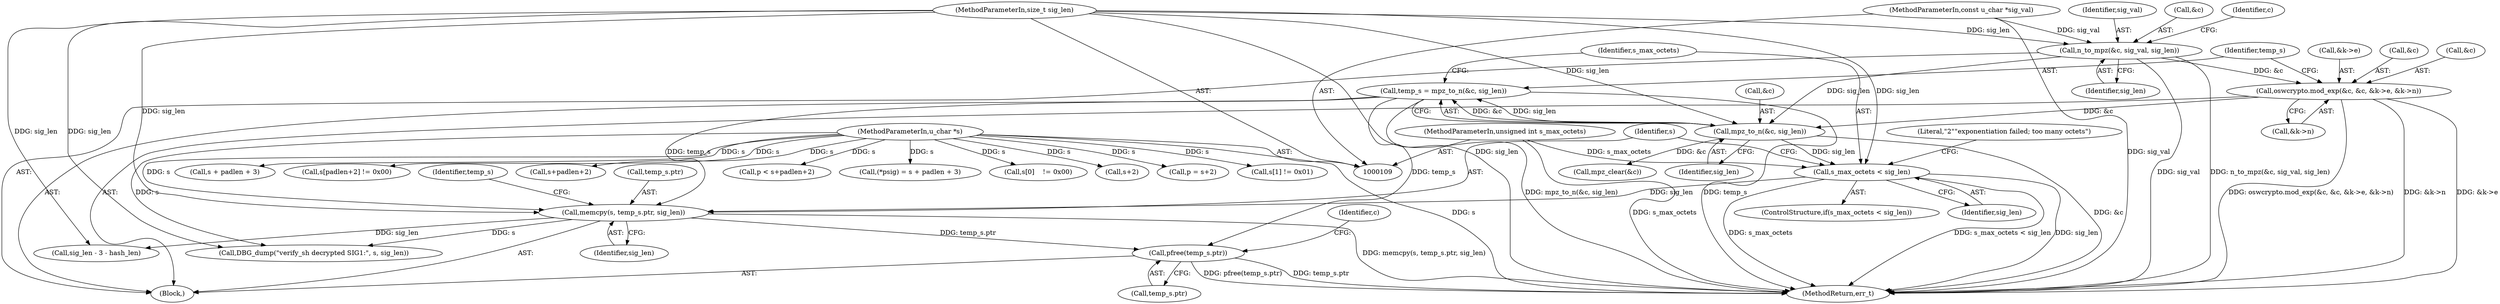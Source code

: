 digraph "0_Openswan_9eaa6c2a823c1d2b58913506a15f9474bf857a3d@API" {
"1000159" [label="(Call,pfree(temp_s.ptr))"];
"1000140" [label="(Call,temp_s = mpz_to_n(&c, sig_len))"];
"1000142" [label="(Call,mpz_to_n(&c, sig_len))"];
"1000127" [label="(Call,oswcrypto.mod_exp(&c, &c, &k->e, &k->n))"];
"1000122" [label="(Call,n_to_mpz(&c, sig_val, sig_len))"];
"1000115" [label="(MethodParameterIn,const u_char *sig_val)"];
"1000116" [label="(MethodParameterIn,size_t sig_len)"];
"1000153" [label="(Call,memcpy(s, temp_s.ptr, sig_len))"];
"1000111" [label="(MethodParameterIn,u_char *s)"];
"1000147" [label="(Call,s_max_octets < sig_len)"];
"1000112" [label="(MethodParameterIn,unsigned int s_max_octets)"];
"1000149" [label="(Identifier,sig_len)"];
"1000142" [label="(Call,mpz_to_n(&c, sig_len))"];
"1000213" [label="(Call,s + padlen + 3)"];
"1000130" [label="(Call,&c)"];
"1000129" [label="(Identifier,c)"];
"1000175" [label="(Call,DBG_dump(\"verify_sh decrypted SIG1:\", s, sig_len))"];
"1000111" [label="(MethodParameterIn,u_char *s)"];
"1000158" [label="(Identifier,sig_len)"];
"1000119" [label="(Block,)"];
"1000161" [label="(Identifier,temp_s)"];
"1000200" [label="(Call,s[padlen+2] != 0x00)"];
"1000254" [label="(MethodReturn,err_t)"];
"1000232" [label="(Call,s+padlen+2)"];
"1000165" [label="(Identifier,c)"];
"1000163" [label="(Call,mpz_clear(&c))"];
"1000160" [label="(Call,temp_s.ptr)"];
"1000159" [label="(Call,pfree(temp_s.ptr))"];
"1000132" [label="(Call,&k->e)"];
"1000125" [label="(Identifier,sig_val)"];
"1000230" [label="(Call,p < s+padlen+2)"];
"1000143" [label="(Call,&c)"];
"1000210" [label="(Call,(*psig) = s + padlen + 3)"];
"1000122" [label="(Call,n_to_mpz(&c, sig_val, sig_len))"];
"1000115" [label="(MethodParameterIn,const u_char *sig_val)"];
"1000140" [label="(Call,temp_s = mpz_to_n(&c, sig_len))"];
"1000155" [label="(Call,temp_s.ptr)"];
"1000189" [label="(Call,s[0]    != 0x00)"];
"1000126" [label="(Identifier,sig_len)"];
"1000147" [label="(Call,s_max_octets < sig_len)"];
"1000141" [label="(Identifier,temp_s)"];
"1000168" [label="(Call,sig_len - 3 - hash_len)"];
"1000123" [label="(Call,&c)"];
"1000128" [label="(Call,&c)"];
"1000136" [label="(Call,&k->n)"];
"1000116" [label="(MethodParameterIn,size_t sig_len)"];
"1000227" [label="(Call,s+2)"];
"1000152" [label="(Literal,\"2\"\"exponentiation failed; too many octets\")"];
"1000225" [label="(Call,p = s+2)"];
"1000127" [label="(Call,oswcrypto.mod_exp(&c, &c, &k->e, &k->n))"];
"1000154" [label="(Identifier,s)"];
"1000112" [label="(MethodParameterIn,unsigned int s_max_octets)"];
"1000195" [label="(Call,s[1] != 0x01)"];
"1000146" [label="(ControlStructure,if(s_max_octets < sig_len))"];
"1000148" [label="(Identifier,s_max_octets)"];
"1000153" [label="(Call,memcpy(s, temp_s.ptr, sig_len))"];
"1000145" [label="(Identifier,sig_len)"];
"1000159" -> "1000119"  [label="AST: "];
"1000159" -> "1000160"  [label="CFG: "];
"1000160" -> "1000159"  [label="AST: "];
"1000165" -> "1000159"  [label="CFG: "];
"1000159" -> "1000254"  [label="DDG: pfree(temp_s.ptr)"];
"1000159" -> "1000254"  [label="DDG: temp_s.ptr"];
"1000140" -> "1000159"  [label="DDG: temp_s"];
"1000153" -> "1000159"  [label="DDG: temp_s.ptr"];
"1000140" -> "1000119"  [label="AST: "];
"1000140" -> "1000142"  [label="CFG: "];
"1000141" -> "1000140"  [label="AST: "];
"1000142" -> "1000140"  [label="AST: "];
"1000148" -> "1000140"  [label="CFG: "];
"1000140" -> "1000254"  [label="DDG: mpz_to_n(&c, sig_len)"];
"1000140" -> "1000254"  [label="DDG: temp_s"];
"1000142" -> "1000140"  [label="DDG: &c"];
"1000142" -> "1000140"  [label="DDG: sig_len"];
"1000140" -> "1000153"  [label="DDG: temp_s"];
"1000142" -> "1000145"  [label="CFG: "];
"1000143" -> "1000142"  [label="AST: "];
"1000145" -> "1000142"  [label="AST: "];
"1000142" -> "1000254"  [label="DDG: &c"];
"1000127" -> "1000142"  [label="DDG: &c"];
"1000122" -> "1000142"  [label="DDG: sig_len"];
"1000116" -> "1000142"  [label="DDG: sig_len"];
"1000142" -> "1000147"  [label="DDG: sig_len"];
"1000142" -> "1000163"  [label="DDG: &c"];
"1000127" -> "1000119"  [label="AST: "];
"1000127" -> "1000136"  [label="CFG: "];
"1000128" -> "1000127"  [label="AST: "];
"1000130" -> "1000127"  [label="AST: "];
"1000132" -> "1000127"  [label="AST: "];
"1000136" -> "1000127"  [label="AST: "];
"1000141" -> "1000127"  [label="CFG: "];
"1000127" -> "1000254"  [label="DDG: &k->e"];
"1000127" -> "1000254"  [label="DDG: oswcrypto.mod_exp(&c, &c, &k->e, &k->n)"];
"1000127" -> "1000254"  [label="DDG: &k->n"];
"1000122" -> "1000127"  [label="DDG: &c"];
"1000122" -> "1000119"  [label="AST: "];
"1000122" -> "1000126"  [label="CFG: "];
"1000123" -> "1000122"  [label="AST: "];
"1000125" -> "1000122"  [label="AST: "];
"1000126" -> "1000122"  [label="AST: "];
"1000129" -> "1000122"  [label="CFG: "];
"1000122" -> "1000254"  [label="DDG: sig_val"];
"1000122" -> "1000254"  [label="DDG: n_to_mpz(&c, sig_val, sig_len)"];
"1000115" -> "1000122"  [label="DDG: sig_val"];
"1000116" -> "1000122"  [label="DDG: sig_len"];
"1000115" -> "1000109"  [label="AST: "];
"1000115" -> "1000254"  [label="DDG: sig_val"];
"1000116" -> "1000109"  [label="AST: "];
"1000116" -> "1000254"  [label="DDG: sig_len"];
"1000116" -> "1000147"  [label="DDG: sig_len"];
"1000116" -> "1000153"  [label="DDG: sig_len"];
"1000116" -> "1000168"  [label="DDG: sig_len"];
"1000116" -> "1000175"  [label="DDG: sig_len"];
"1000153" -> "1000119"  [label="AST: "];
"1000153" -> "1000158"  [label="CFG: "];
"1000154" -> "1000153"  [label="AST: "];
"1000155" -> "1000153"  [label="AST: "];
"1000158" -> "1000153"  [label="AST: "];
"1000161" -> "1000153"  [label="CFG: "];
"1000153" -> "1000254"  [label="DDG: memcpy(s, temp_s.ptr, sig_len)"];
"1000111" -> "1000153"  [label="DDG: s"];
"1000147" -> "1000153"  [label="DDG: sig_len"];
"1000153" -> "1000168"  [label="DDG: sig_len"];
"1000153" -> "1000175"  [label="DDG: s"];
"1000111" -> "1000109"  [label="AST: "];
"1000111" -> "1000254"  [label="DDG: s"];
"1000111" -> "1000175"  [label="DDG: s"];
"1000111" -> "1000189"  [label="DDG: s"];
"1000111" -> "1000195"  [label="DDG: s"];
"1000111" -> "1000200"  [label="DDG: s"];
"1000111" -> "1000210"  [label="DDG: s"];
"1000111" -> "1000213"  [label="DDG: s"];
"1000111" -> "1000225"  [label="DDG: s"];
"1000111" -> "1000227"  [label="DDG: s"];
"1000111" -> "1000230"  [label="DDG: s"];
"1000111" -> "1000232"  [label="DDG: s"];
"1000147" -> "1000146"  [label="AST: "];
"1000147" -> "1000149"  [label="CFG: "];
"1000148" -> "1000147"  [label="AST: "];
"1000149" -> "1000147"  [label="AST: "];
"1000152" -> "1000147"  [label="CFG: "];
"1000154" -> "1000147"  [label="CFG: "];
"1000147" -> "1000254"  [label="DDG: sig_len"];
"1000147" -> "1000254"  [label="DDG: s_max_octets"];
"1000147" -> "1000254"  [label="DDG: s_max_octets < sig_len"];
"1000112" -> "1000147"  [label="DDG: s_max_octets"];
"1000112" -> "1000109"  [label="AST: "];
"1000112" -> "1000254"  [label="DDG: s_max_octets"];
}
